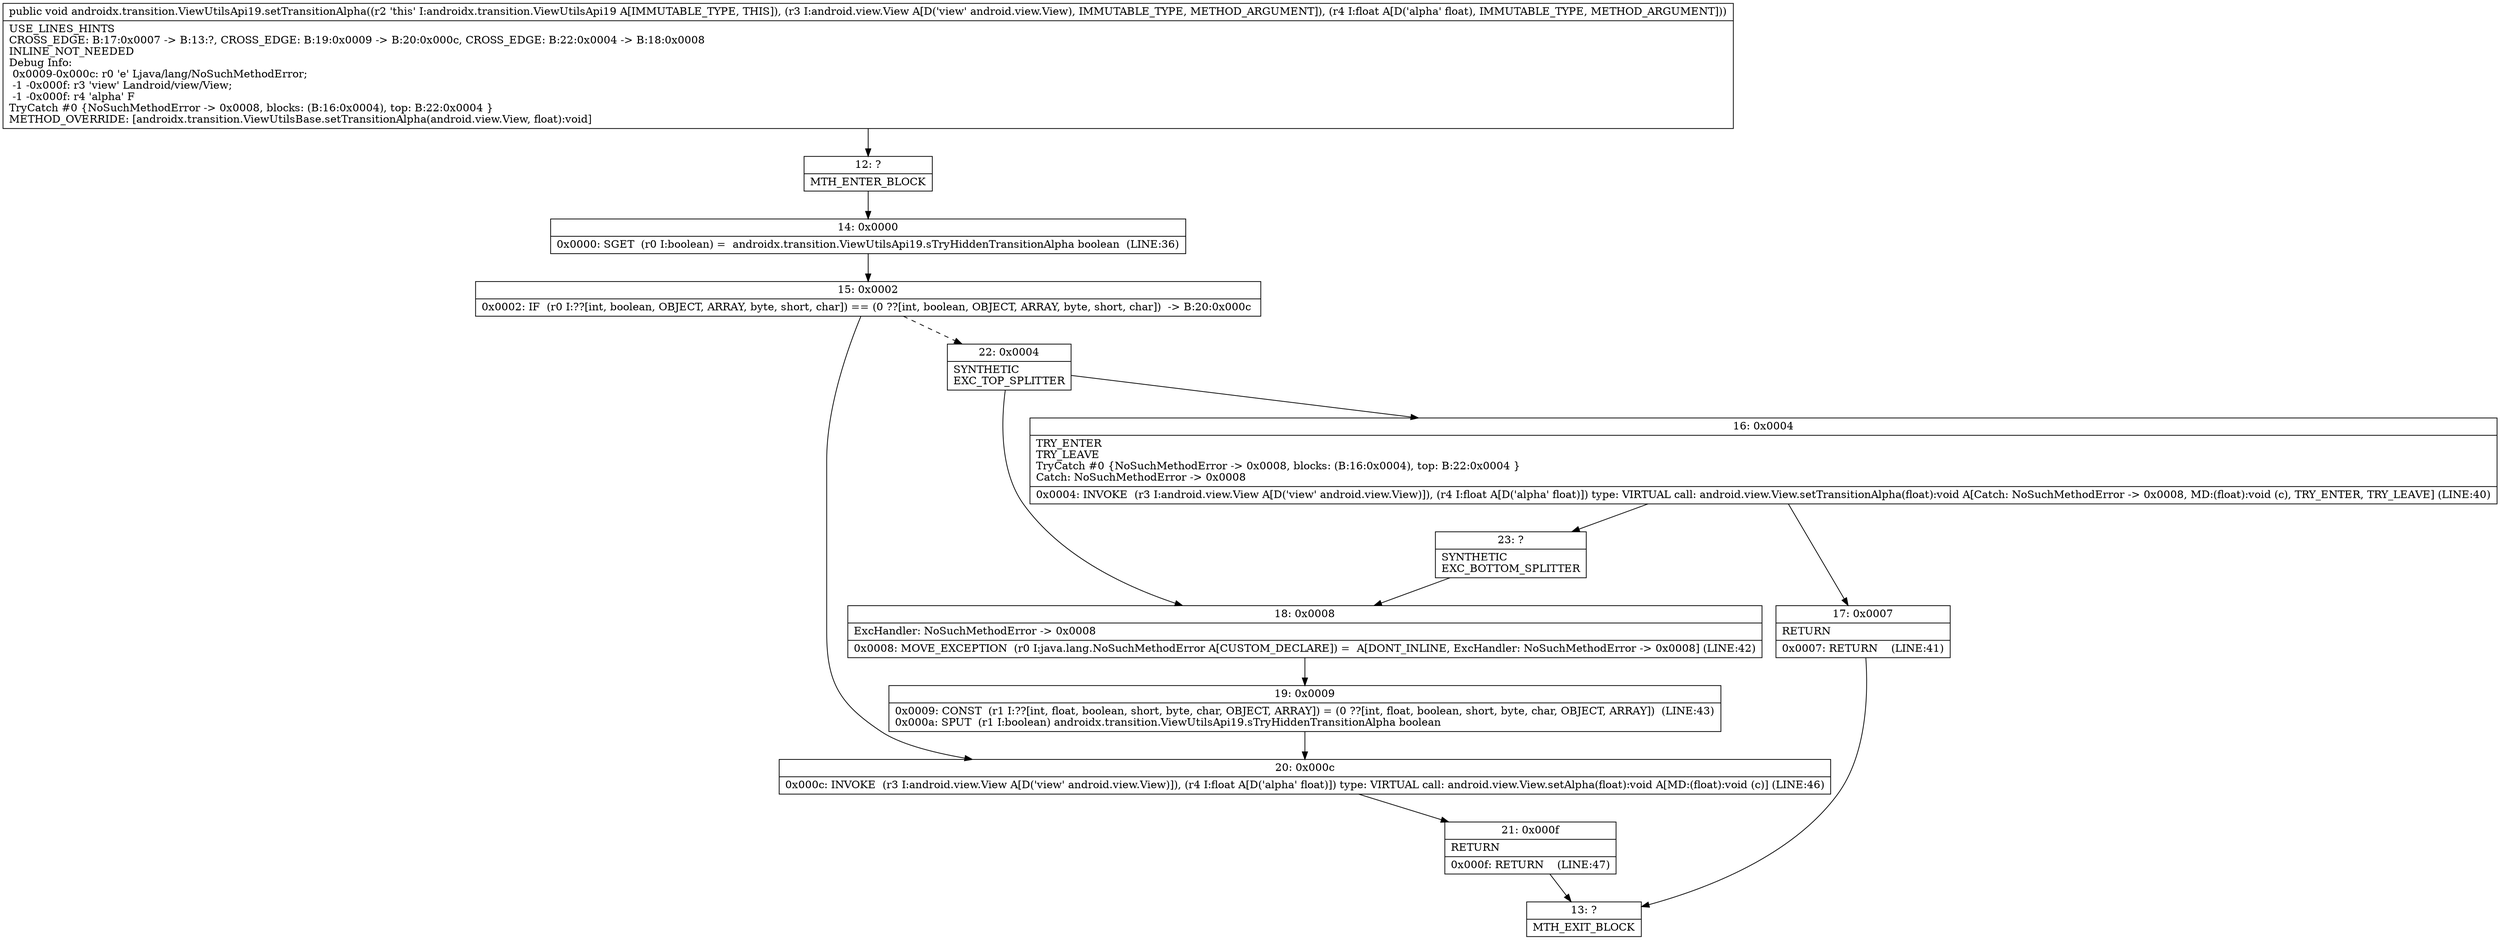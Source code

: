 digraph "CFG forandroidx.transition.ViewUtilsApi19.setTransitionAlpha(Landroid\/view\/View;F)V" {
Node_12 [shape=record,label="{12\:\ ?|MTH_ENTER_BLOCK\l}"];
Node_14 [shape=record,label="{14\:\ 0x0000|0x0000: SGET  (r0 I:boolean) =  androidx.transition.ViewUtilsApi19.sTryHiddenTransitionAlpha boolean  (LINE:36)\l}"];
Node_15 [shape=record,label="{15\:\ 0x0002|0x0002: IF  (r0 I:??[int, boolean, OBJECT, ARRAY, byte, short, char]) == (0 ??[int, boolean, OBJECT, ARRAY, byte, short, char])  \-\> B:20:0x000c \l}"];
Node_20 [shape=record,label="{20\:\ 0x000c|0x000c: INVOKE  (r3 I:android.view.View A[D('view' android.view.View)]), (r4 I:float A[D('alpha' float)]) type: VIRTUAL call: android.view.View.setAlpha(float):void A[MD:(float):void (c)] (LINE:46)\l}"];
Node_21 [shape=record,label="{21\:\ 0x000f|RETURN\l|0x000f: RETURN    (LINE:47)\l}"];
Node_13 [shape=record,label="{13\:\ ?|MTH_EXIT_BLOCK\l}"];
Node_22 [shape=record,label="{22\:\ 0x0004|SYNTHETIC\lEXC_TOP_SPLITTER\l}"];
Node_16 [shape=record,label="{16\:\ 0x0004|TRY_ENTER\lTRY_LEAVE\lTryCatch #0 \{NoSuchMethodError \-\> 0x0008, blocks: (B:16:0x0004), top: B:22:0x0004 \}\lCatch: NoSuchMethodError \-\> 0x0008\l|0x0004: INVOKE  (r3 I:android.view.View A[D('view' android.view.View)]), (r4 I:float A[D('alpha' float)]) type: VIRTUAL call: android.view.View.setTransitionAlpha(float):void A[Catch: NoSuchMethodError \-\> 0x0008, MD:(float):void (c), TRY_ENTER, TRY_LEAVE] (LINE:40)\l}"];
Node_17 [shape=record,label="{17\:\ 0x0007|RETURN\l|0x0007: RETURN    (LINE:41)\l}"];
Node_23 [shape=record,label="{23\:\ ?|SYNTHETIC\lEXC_BOTTOM_SPLITTER\l}"];
Node_18 [shape=record,label="{18\:\ 0x0008|ExcHandler: NoSuchMethodError \-\> 0x0008\l|0x0008: MOVE_EXCEPTION  (r0 I:java.lang.NoSuchMethodError A[CUSTOM_DECLARE]) =  A[DONT_INLINE, ExcHandler: NoSuchMethodError \-\> 0x0008] (LINE:42)\l}"];
Node_19 [shape=record,label="{19\:\ 0x0009|0x0009: CONST  (r1 I:??[int, float, boolean, short, byte, char, OBJECT, ARRAY]) = (0 ??[int, float, boolean, short, byte, char, OBJECT, ARRAY])  (LINE:43)\l0x000a: SPUT  (r1 I:boolean) androidx.transition.ViewUtilsApi19.sTryHiddenTransitionAlpha boolean \l}"];
MethodNode[shape=record,label="{public void androidx.transition.ViewUtilsApi19.setTransitionAlpha((r2 'this' I:androidx.transition.ViewUtilsApi19 A[IMMUTABLE_TYPE, THIS]), (r3 I:android.view.View A[D('view' android.view.View), IMMUTABLE_TYPE, METHOD_ARGUMENT]), (r4 I:float A[D('alpha' float), IMMUTABLE_TYPE, METHOD_ARGUMENT]))  | USE_LINES_HINTS\lCROSS_EDGE: B:17:0x0007 \-\> B:13:?, CROSS_EDGE: B:19:0x0009 \-\> B:20:0x000c, CROSS_EDGE: B:22:0x0004 \-\> B:18:0x0008\lINLINE_NOT_NEEDED\lDebug Info:\l  0x0009\-0x000c: r0 'e' Ljava\/lang\/NoSuchMethodError;\l  \-1 \-0x000f: r3 'view' Landroid\/view\/View;\l  \-1 \-0x000f: r4 'alpha' F\lTryCatch #0 \{NoSuchMethodError \-\> 0x0008, blocks: (B:16:0x0004), top: B:22:0x0004 \}\lMETHOD_OVERRIDE: [androidx.transition.ViewUtilsBase.setTransitionAlpha(android.view.View, float):void]\l}"];
MethodNode -> Node_12;Node_12 -> Node_14;
Node_14 -> Node_15;
Node_15 -> Node_20;
Node_15 -> Node_22[style=dashed];
Node_20 -> Node_21;
Node_21 -> Node_13;
Node_22 -> Node_16;
Node_22 -> Node_18;
Node_16 -> Node_17;
Node_16 -> Node_23;
Node_17 -> Node_13;
Node_23 -> Node_18;
Node_18 -> Node_19;
Node_19 -> Node_20;
}

